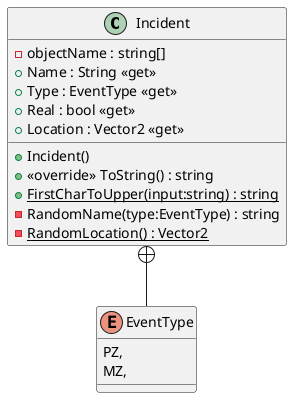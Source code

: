 @startuml
class Incident {
    + Incident()
    + <<override>> ToString() : string
    + {static} FirstCharToUpper(input:string) : string
    - objectName : string[]
    - RandomName(type:EventType) : string
    - {static} RandomLocation() : Vector2
    + Name : String <<get>>
    + Type : EventType <<get>>
    + Real : bool <<get>>
    + Location : Vector2 <<get>>
}
enum EventType {
    PZ,
    MZ,
}
Incident +-- EventType
@enduml
